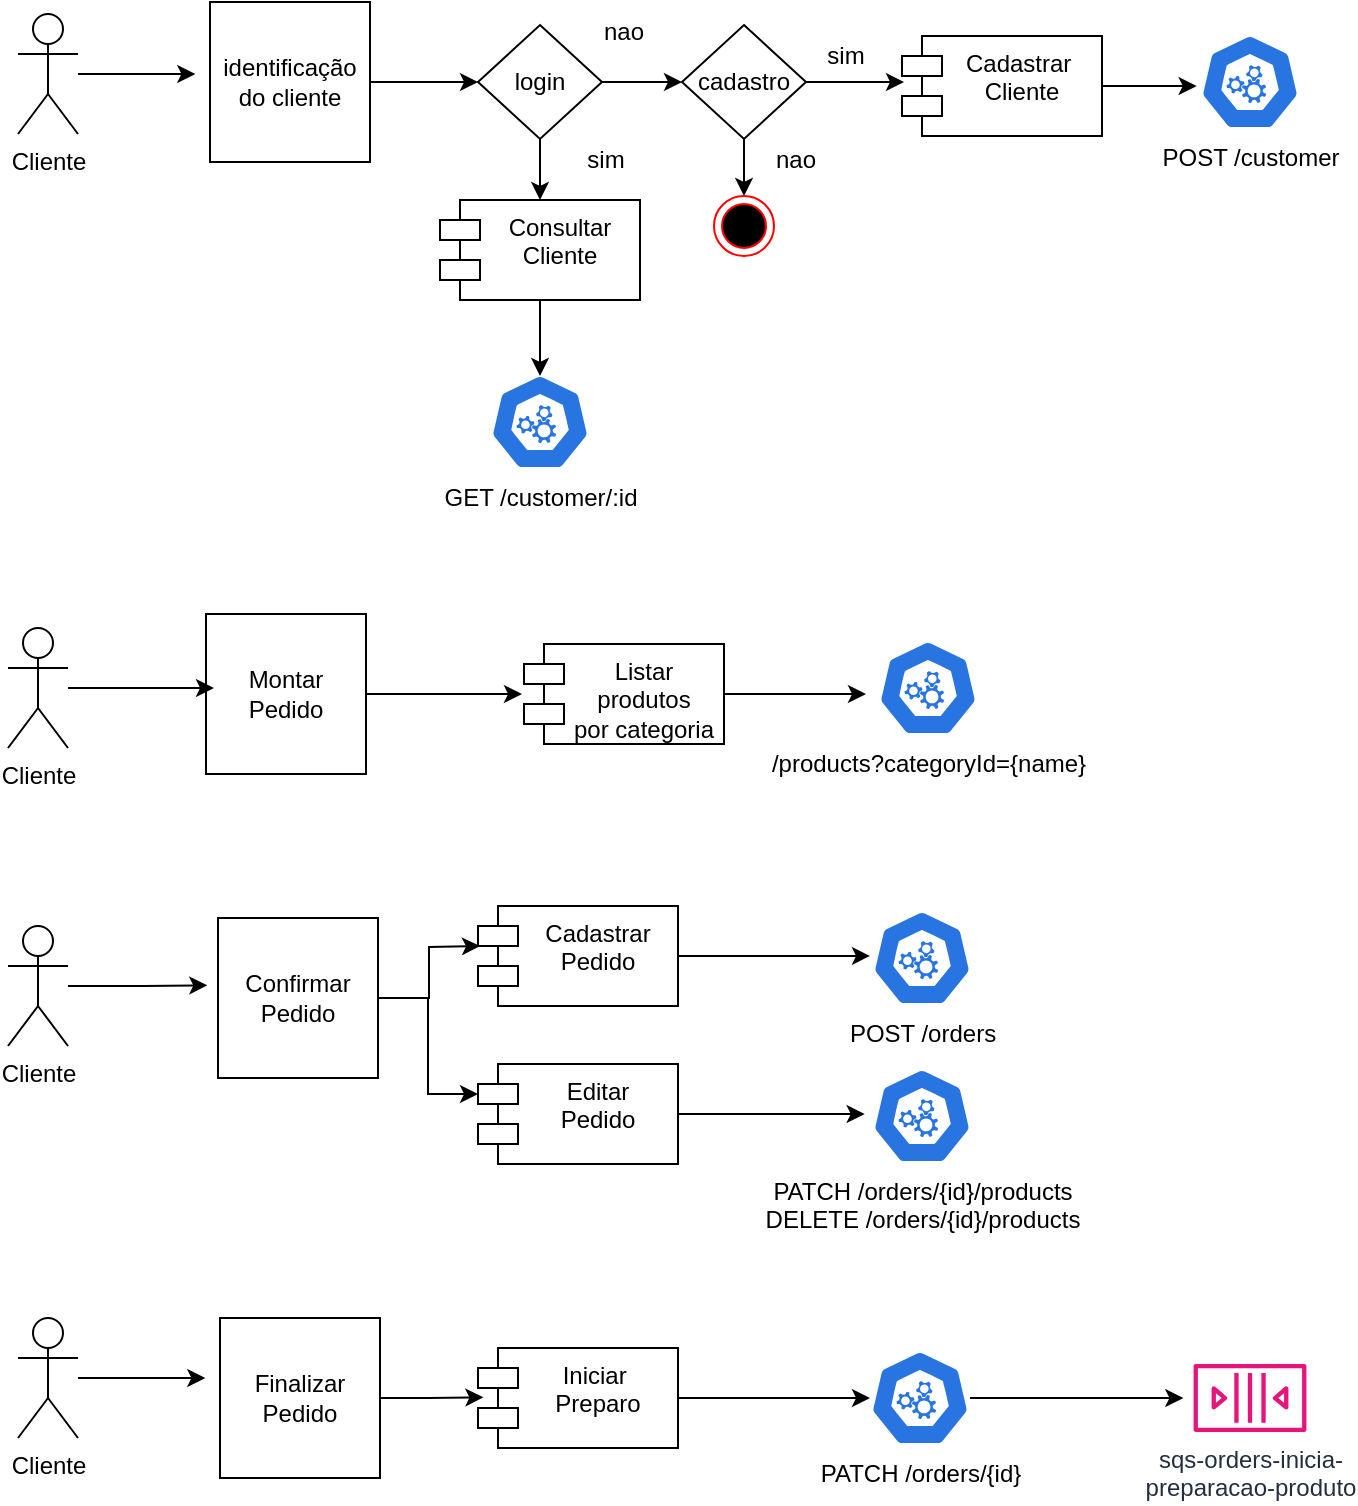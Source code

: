 <mxfile>
    <diagram name="Página-1" id="fosr_lSuIxjCI3v5o-rF">
        <mxGraphModel dx="1387" dy="827" grid="0" gridSize="10" guides="1" tooltips="1" connect="1" arrows="1" fold="1" page="1" pageScale="1" pageWidth="827" pageHeight="1169" math="0" shadow="0">
            <root>
                <mxCell id="0"/>
                <mxCell id="1" parent="0"/>
                <mxCell id="HPgmiHQpY8UOcuFs5hRK-31" style="edgeStyle=orthogonalEdgeStyle;rounded=0;orthogonalLoop=1;jettySize=auto;html=1;" parent="1" source="HPgmiHQpY8UOcuFs5hRK-1" edge="1">
                    <mxGeometry relative="1" as="geometry">
                        <mxPoint x="691.333" y="83" as="targetPoint"/>
                    </mxGeometry>
                </mxCell>
                <mxCell id="HPgmiHQpY8UOcuFs5hRK-1" value="Cadastrar&amp;nbsp;&lt;br&gt;Cliente" style="shape=module;align=left;spacingLeft=20;align=center;verticalAlign=top;whiteSpace=wrap;html=1;" parent="1" vertex="1">
                    <mxGeometry x="544" y="58" width="100" height="50" as="geometry"/>
                </mxCell>
                <mxCell id="HPgmiHQpY8UOcuFs5hRK-37" style="edgeStyle=orthogonalEdgeStyle;rounded=0;orthogonalLoop=1;jettySize=auto;html=1;" parent="1" source="HPgmiHQpY8UOcuFs5hRK-2" edge="1">
                    <mxGeometry relative="1" as="geometry">
                        <mxPoint x="526" y="387" as="targetPoint"/>
                    </mxGeometry>
                </mxCell>
                <mxCell id="HPgmiHQpY8UOcuFs5hRK-2" value="Listar produtos&lt;br&gt;por categoria" style="shape=module;align=left;spacingLeft=20;align=center;verticalAlign=top;whiteSpace=wrap;html=1;" parent="1" vertex="1">
                    <mxGeometry x="355" y="362" width="100" height="50" as="geometry"/>
                </mxCell>
                <mxCell id="HPgmiHQpY8UOcuFs5hRK-3" value="Cadastrar&lt;br&gt;Pedido" style="shape=module;align=left;spacingLeft=20;align=center;verticalAlign=top;whiteSpace=wrap;html=1;" parent="1" vertex="1">
                    <mxGeometry x="332" y="493" width="100" height="50" as="geometry"/>
                </mxCell>
                <mxCell id="HPgmiHQpY8UOcuFs5hRK-56" value="" style="edgeStyle=orthogonalEdgeStyle;rounded=0;orthogonalLoop=1;jettySize=auto;html=1;" parent="1" source="HPgmiHQpY8UOcuFs5hRK-5" target="HPgmiHQpY8UOcuFs5hRK-55" edge="1">
                    <mxGeometry relative="1" as="geometry"/>
                </mxCell>
                <mxCell id="HPgmiHQpY8UOcuFs5hRK-5" value="Iniciar&amp;nbsp;&lt;br&gt;Preparo" style="shape=module;align=left;spacingLeft=20;align=center;verticalAlign=top;whiteSpace=wrap;html=1;" parent="1" vertex="1">
                    <mxGeometry x="332" y="714" width="100" height="50" as="geometry"/>
                </mxCell>
                <mxCell id="HPgmiHQpY8UOcuFs5hRK-6" value="GET /customer/:id" style="aspect=fixed;sketch=0;html=1;dashed=0;whitespace=wrap;verticalLabelPosition=bottom;verticalAlign=top;fillColor=#2875E2;strokeColor=#ffffff;points=[[0.005,0.63,0],[0.1,0.2,0],[0.9,0.2,0],[0.5,0,0],[0.995,0.63,0],[0.72,0.99,0],[0.5,1,0],[0.28,0.99,0]];shape=mxgraph.kubernetes.icon2;prIcon=api" parent="1" vertex="1">
                    <mxGeometry x="338" y="227" width="50" height="48" as="geometry"/>
                </mxCell>
                <mxCell id="HPgmiHQpY8UOcuFs5hRK-8" value="POST /orders&lt;div&gt;&lt;br/&gt;&lt;/div&gt;" style="aspect=fixed;sketch=0;html=1;dashed=0;whitespace=wrap;verticalLabelPosition=bottom;verticalAlign=top;fillColor=#2875E2;strokeColor=#ffffff;points=[[0.005,0.63,0],[0.1,0.2,0],[0.9,0.2,0],[0.5,0,0],[0.995,0.63,0],[0.72,0.99,0],[0.5,1,0],[0.28,0.99,0]];shape=mxgraph.kubernetes.icon2;prIcon=api" parent="1" vertex="1">
                    <mxGeometry x="529" y="495" width="50" height="48" as="geometry"/>
                </mxCell>
                <mxCell id="HPgmiHQpY8UOcuFs5hRK-15" style="edgeStyle=orthogonalEdgeStyle;rounded=0;orthogonalLoop=1;jettySize=auto;html=1;" parent="1" source="HPgmiHQpY8UOcuFs5hRK-12" edge="1">
                    <mxGeometry relative="1" as="geometry">
                        <mxPoint x="190.667" y="77" as="targetPoint"/>
                    </mxGeometry>
                </mxCell>
                <mxCell id="HPgmiHQpY8UOcuFs5hRK-12" value="Cliente" style="shape=umlActor;verticalLabelPosition=bottom;verticalAlign=top;html=1;outlineConnect=0;" parent="1" vertex="1">
                    <mxGeometry x="102" y="47" width="30" height="60" as="geometry"/>
                </mxCell>
                <mxCell id="HPgmiHQpY8UOcuFs5hRK-17" style="edgeStyle=orthogonalEdgeStyle;rounded=0;orthogonalLoop=1;jettySize=auto;html=1;entryX=0;entryY=0.5;entryDx=0;entryDy=0;" parent="1" source="HPgmiHQpY8UOcuFs5hRK-14" target="HPgmiHQpY8UOcuFs5hRK-16" edge="1">
                    <mxGeometry relative="1" as="geometry"/>
                </mxCell>
                <mxCell id="HPgmiHQpY8UOcuFs5hRK-14" value="identificação&lt;br&gt;do cliente" style="whiteSpace=wrap;html=1;aspect=fixed;" parent="1" vertex="1">
                    <mxGeometry x="198" y="41" width="80" height="80" as="geometry"/>
                </mxCell>
                <mxCell id="HPgmiHQpY8UOcuFs5hRK-22" style="edgeStyle=orthogonalEdgeStyle;rounded=0;orthogonalLoop=1;jettySize=auto;html=1;entryX=0;entryY=0.5;entryDx=0;entryDy=0;" parent="1" source="HPgmiHQpY8UOcuFs5hRK-16" target="HPgmiHQpY8UOcuFs5hRK-21" edge="1">
                    <mxGeometry relative="1" as="geometry"/>
                </mxCell>
                <mxCell id="HPgmiHQpY8UOcuFs5hRK-27" style="edgeStyle=orthogonalEdgeStyle;rounded=0;orthogonalLoop=1;jettySize=auto;html=1;" parent="1" source="HPgmiHQpY8UOcuFs5hRK-16" target="HPgmiHQpY8UOcuFs5hRK-26" edge="1">
                    <mxGeometry relative="1" as="geometry"/>
                </mxCell>
                <mxCell id="HPgmiHQpY8UOcuFs5hRK-16" value="login" style="rhombus;whiteSpace=wrap;html=1;" parent="1" vertex="1">
                    <mxGeometry x="332" y="52.5" width="62" height="57" as="geometry"/>
                </mxCell>
                <mxCell id="HPgmiHQpY8UOcuFs5hRK-59" style="edgeStyle=orthogonalEdgeStyle;rounded=0;orthogonalLoop=1;jettySize=auto;html=1;entryX=0.5;entryY=0;entryDx=0;entryDy=0;" parent="1" source="HPgmiHQpY8UOcuFs5hRK-21" target="HPgmiHQpY8UOcuFs5hRK-58" edge="1">
                    <mxGeometry relative="1" as="geometry"/>
                </mxCell>
                <mxCell id="HPgmiHQpY8UOcuFs5hRK-21" value="cadastro" style="rhombus;whiteSpace=wrap;html=1;" parent="1" vertex="1">
                    <mxGeometry x="434" y="52.5" width="62" height="57" as="geometry"/>
                </mxCell>
                <mxCell id="HPgmiHQpY8UOcuFs5hRK-23" style="edgeStyle=orthogonalEdgeStyle;rounded=0;orthogonalLoop=1;jettySize=auto;html=1;entryX=0.01;entryY=0.46;entryDx=0;entryDy=0;entryPerimeter=0;" parent="1" source="HPgmiHQpY8UOcuFs5hRK-21" target="HPgmiHQpY8UOcuFs5hRK-1" edge="1">
                    <mxGeometry relative="1" as="geometry"/>
                </mxCell>
                <mxCell id="HPgmiHQpY8UOcuFs5hRK-24" value="sim" style="text;html=1;align=center;verticalAlign=middle;whiteSpace=wrap;rounded=0;" parent="1" vertex="1">
                    <mxGeometry x="486" y="52.5" width="60" height="30" as="geometry"/>
                </mxCell>
                <mxCell id="HPgmiHQpY8UOcuFs5hRK-25" value="nao" style="text;html=1;align=center;verticalAlign=middle;whiteSpace=wrap;rounded=0;" parent="1" vertex="1">
                    <mxGeometry x="375" y="41" width="60" height="30" as="geometry"/>
                </mxCell>
                <mxCell id="HPgmiHQpY8UOcuFs5hRK-26" value="Consultar&lt;br&gt;Cliente" style="shape=module;align=left;spacingLeft=20;align=center;verticalAlign=top;whiteSpace=wrap;html=1;" parent="1" vertex="1">
                    <mxGeometry x="313" y="140" width="100" height="50" as="geometry"/>
                </mxCell>
                <mxCell id="HPgmiHQpY8UOcuFs5hRK-28" style="edgeStyle=orthogonalEdgeStyle;rounded=0;orthogonalLoop=1;jettySize=auto;html=1;" parent="1" source="HPgmiHQpY8UOcuFs5hRK-26" edge="1">
                    <mxGeometry relative="1" as="geometry">
                        <mxPoint x="363" y="228" as="targetPoint"/>
                    </mxGeometry>
                </mxCell>
                <mxCell id="HPgmiHQpY8UOcuFs5hRK-29" value="POST /customer" style="aspect=fixed;sketch=0;html=1;dashed=0;whitespace=wrap;verticalLabelPosition=bottom;verticalAlign=top;fillColor=#2875E2;strokeColor=#ffffff;points=[[0.005,0.63,0],[0.1,0.2,0],[0.9,0.2,0],[0.5,0,0],[0.995,0.63,0],[0.72,0.99,0],[0.5,1,0],[0.28,0.99,0]];shape=mxgraph.kubernetes.icon2;prIcon=api" parent="1" vertex="1">
                    <mxGeometry x="693" y="57" width="50" height="48" as="geometry"/>
                </mxCell>
                <mxCell id="HPgmiHQpY8UOcuFs5hRK-35" style="edgeStyle=orthogonalEdgeStyle;rounded=0;orthogonalLoop=1;jettySize=auto;html=1;" parent="1" source="HPgmiHQpY8UOcuFs5hRK-32" edge="1">
                    <mxGeometry relative="1" as="geometry">
                        <mxPoint x="354.0" y="387" as="targetPoint"/>
                    </mxGeometry>
                </mxCell>
                <mxCell id="HPgmiHQpY8UOcuFs5hRK-32" value="Montar&lt;br&gt;Pedido" style="whiteSpace=wrap;html=1;aspect=fixed;" parent="1" vertex="1">
                    <mxGeometry x="196" y="347" width="80" height="80" as="geometry"/>
                </mxCell>
                <mxCell id="HPgmiHQpY8UOcuFs5hRK-34" style="edgeStyle=orthogonalEdgeStyle;rounded=0;orthogonalLoop=1;jettySize=auto;html=1;" parent="1" source="HPgmiHQpY8UOcuFs5hRK-33" edge="1">
                    <mxGeometry relative="1" as="geometry">
                        <mxPoint x="200.0" y="384" as="targetPoint"/>
                    </mxGeometry>
                </mxCell>
                <mxCell id="HPgmiHQpY8UOcuFs5hRK-33" value="Cliente" style="shape=umlActor;verticalLabelPosition=bottom;verticalAlign=top;html=1;outlineConnect=0;" parent="1" vertex="1">
                    <mxGeometry x="97" y="354" width="30" height="60" as="geometry"/>
                </mxCell>
                <mxCell id="HPgmiHQpY8UOcuFs5hRK-36" value="/products?categoryId={name}" style="aspect=fixed;sketch=0;html=1;dashed=0;whitespace=wrap;verticalLabelPosition=bottom;verticalAlign=top;fillColor=#2875E2;strokeColor=#ffffff;points=[[0.005,0.63,0],[0.1,0.2,0],[0.9,0.2,0],[0.5,0,0],[0.995,0.63,0],[0.72,0.99,0],[0.5,1,0],[0.28,0.99,0]];shape=mxgraph.kubernetes.icon2;prIcon=api" parent="1" vertex="1">
                    <mxGeometry x="532" y="360" width="50" height="48" as="geometry"/>
                </mxCell>
                <mxCell id="HPgmiHQpY8UOcuFs5hRK-39" value="Confirmar&lt;br&gt;Pedido" style="whiteSpace=wrap;html=1;aspect=fixed;" parent="1" vertex="1">
                    <mxGeometry x="202" y="499" width="80" height="80" as="geometry"/>
                </mxCell>
                <mxCell id="HPgmiHQpY8UOcuFs5hRK-44" style="edgeStyle=orthogonalEdgeStyle;rounded=0;orthogonalLoop=1;jettySize=auto;html=1;" parent="1" source="HPgmiHQpY8UOcuFs5hRK-40" edge="1">
                    <mxGeometry relative="1" as="geometry">
                        <mxPoint x="525.333" y="597" as="targetPoint"/>
                    </mxGeometry>
                </mxCell>
                <mxCell id="HPgmiHQpY8UOcuFs5hRK-40" value="Editar&lt;br&gt;Pedido" style="shape=module;align=left;spacingLeft=20;align=center;verticalAlign=top;whiteSpace=wrap;html=1;" parent="1" vertex="1">
                    <mxGeometry x="332" y="572" width="100" height="50" as="geometry"/>
                </mxCell>
                <mxCell id="HPgmiHQpY8UOcuFs5hRK-42" style="edgeStyle=orthogonalEdgeStyle;rounded=0;orthogonalLoop=1;jettySize=auto;html=1;entryX=-0.02;entryY=0.479;entryDx=0;entryDy=0;entryPerimeter=0;" parent="1" source="HPgmiHQpY8UOcuFs5hRK-3" target="HPgmiHQpY8UOcuFs5hRK-8" edge="1">
                    <mxGeometry relative="1" as="geometry"/>
                </mxCell>
                <mxCell id="HPgmiHQpY8UOcuFs5hRK-43" value="PATCH /orders/{id}/products&lt;br&gt;DELETE /orders/{id}/products" style="aspect=fixed;sketch=0;html=1;dashed=0;whitespace=wrap;verticalLabelPosition=bottom;verticalAlign=top;fillColor=#2875E2;strokeColor=#ffffff;points=[[0.005,0.63,0],[0.1,0.2,0],[0.9,0.2,0],[0.5,0,0],[0.995,0.63,0],[0.72,0.99,0],[0.5,1,0],[0.28,0.99,0]];shape=mxgraph.kubernetes.icon2;prIcon=api" parent="1" vertex="1">
                    <mxGeometry x="529" y="574" width="50" height="48" as="geometry"/>
                </mxCell>
                <mxCell id="HPgmiHQpY8UOcuFs5hRK-45" style="edgeStyle=orthogonalEdgeStyle;rounded=0;orthogonalLoop=1;jettySize=auto;html=1;" parent="1" source="HPgmiHQpY8UOcuFs5hRK-39" edge="1">
                    <mxGeometry relative="1" as="geometry">
                        <mxPoint x="333" y="513" as="targetPoint"/>
                    </mxGeometry>
                </mxCell>
                <mxCell id="HPgmiHQpY8UOcuFs5hRK-46" style="edgeStyle=orthogonalEdgeStyle;rounded=0;orthogonalLoop=1;jettySize=auto;html=1;entryX=0;entryY=0;entryDx=0;entryDy=15;entryPerimeter=0;" parent="1" source="HPgmiHQpY8UOcuFs5hRK-39" target="HPgmiHQpY8UOcuFs5hRK-40" edge="1">
                    <mxGeometry relative="1" as="geometry"/>
                </mxCell>
                <mxCell id="HPgmiHQpY8UOcuFs5hRK-47" value="Cliente" style="shape=umlActor;verticalLabelPosition=bottom;verticalAlign=top;html=1;outlineConnect=0;" parent="1" vertex="1">
                    <mxGeometry x="97" y="503" width="30" height="60" as="geometry"/>
                </mxCell>
                <mxCell id="HPgmiHQpY8UOcuFs5hRK-48" style="edgeStyle=orthogonalEdgeStyle;rounded=0;orthogonalLoop=1;jettySize=auto;html=1;entryX=-0.067;entryY=0.421;entryDx=0;entryDy=0;entryPerimeter=0;" parent="1" source="HPgmiHQpY8UOcuFs5hRK-47" target="HPgmiHQpY8UOcuFs5hRK-39" edge="1">
                    <mxGeometry relative="1" as="geometry"/>
                </mxCell>
                <mxCell id="HPgmiHQpY8UOcuFs5hRK-52" style="edgeStyle=orthogonalEdgeStyle;rounded=0;orthogonalLoop=1;jettySize=auto;html=1;" parent="1" source="HPgmiHQpY8UOcuFs5hRK-49" edge="1">
                    <mxGeometry relative="1" as="geometry">
                        <mxPoint x="195.667" y="729" as="targetPoint"/>
                    </mxGeometry>
                </mxCell>
                <mxCell id="HPgmiHQpY8UOcuFs5hRK-49" value="Cliente" style="shape=umlActor;verticalLabelPosition=bottom;verticalAlign=top;html=1;outlineConnect=0;" parent="1" vertex="1">
                    <mxGeometry x="102" y="699" width="30" height="60" as="geometry"/>
                </mxCell>
                <mxCell id="HPgmiHQpY8UOcuFs5hRK-51" value="Finalizar&lt;br&gt;Pedido" style="whiteSpace=wrap;html=1;aspect=fixed;" parent="1" vertex="1">
                    <mxGeometry x="203" y="699" width="80" height="80" as="geometry"/>
                </mxCell>
                <mxCell id="HPgmiHQpY8UOcuFs5hRK-53" style="edgeStyle=orthogonalEdgeStyle;rounded=0;orthogonalLoop=1;jettySize=auto;html=1;entryX=0.027;entryY=0.493;entryDx=0;entryDy=0;entryPerimeter=0;" parent="1" source="HPgmiHQpY8UOcuFs5hRK-51" target="HPgmiHQpY8UOcuFs5hRK-5" edge="1">
                    <mxGeometry relative="1" as="geometry"/>
                </mxCell>
                <mxCell id="HPgmiHQpY8UOcuFs5hRK-54" value="sqs-orders-inicia-&lt;br&gt;preparacao-produto" style="sketch=0;outlineConnect=0;fontColor=#232F3E;gradientColor=none;fillColor=#E7157B;strokeColor=none;dashed=0;verticalLabelPosition=bottom;verticalAlign=top;align=center;html=1;fontSize=12;fontStyle=0;aspect=fixed;pointerEvents=1;shape=mxgraph.aws4.queue;" parent="1" vertex="1">
                    <mxGeometry x="689.79" y="722" width="56.43" height="34" as="geometry"/>
                </mxCell>
                <mxCell id="HPgmiHQpY8UOcuFs5hRK-57" style="edgeStyle=orthogonalEdgeStyle;rounded=0;orthogonalLoop=1;jettySize=auto;html=1;" parent="1" source="HPgmiHQpY8UOcuFs5hRK-55" edge="1">
                    <mxGeometry relative="1" as="geometry">
                        <mxPoint x="684.667" y="739" as="targetPoint"/>
                    </mxGeometry>
                </mxCell>
                <mxCell id="HPgmiHQpY8UOcuFs5hRK-55" value="PATCH /orders/{id}" style="aspect=fixed;sketch=0;html=1;dashed=0;whitespace=wrap;verticalLabelPosition=bottom;verticalAlign=top;fillColor=#2875E2;strokeColor=#ffffff;points=[[0.005,0.63,0],[0.1,0.2,0],[0.9,0.2,0],[0.5,0,0],[0.995,0.63,0],[0.72,0.99,0],[0.5,1,0],[0.28,0.99,0]];shape=mxgraph.kubernetes.icon2;prIcon=api" parent="1" vertex="1">
                    <mxGeometry x="528" y="715" width="50" height="48" as="geometry"/>
                </mxCell>
                <mxCell id="HPgmiHQpY8UOcuFs5hRK-58" value="" style="ellipse;html=1;shape=endState;fillColor=#000000;strokeColor=#ff0000;" parent="1" vertex="1">
                    <mxGeometry x="450" y="138" width="30" height="30" as="geometry"/>
                </mxCell>
                <mxCell id="HPgmiHQpY8UOcuFs5hRK-60" value="nao" style="text;html=1;align=center;verticalAlign=middle;whiteSpace=wrap;rounded=0;" parent="1" vertex="1">
                    <mxGeometry x="461" y="105" width="60" height="30" as="geometry"/>
                </mxCell>
                <mxCell id="HPgmiHQpY8UOcuFs5hRK-61" value="sim" style="text;html=1;align=center;verticalAlign=middle;whiteSpace=wrap;rounded=0;" parent="1" vertex="1">
                    <mxGeometry x="366" y="105" width="60" height="30" as="geometry"/>
                </mxCell>
            </root>
        </mxGraphModel>
    </diagram>
</mxfile>